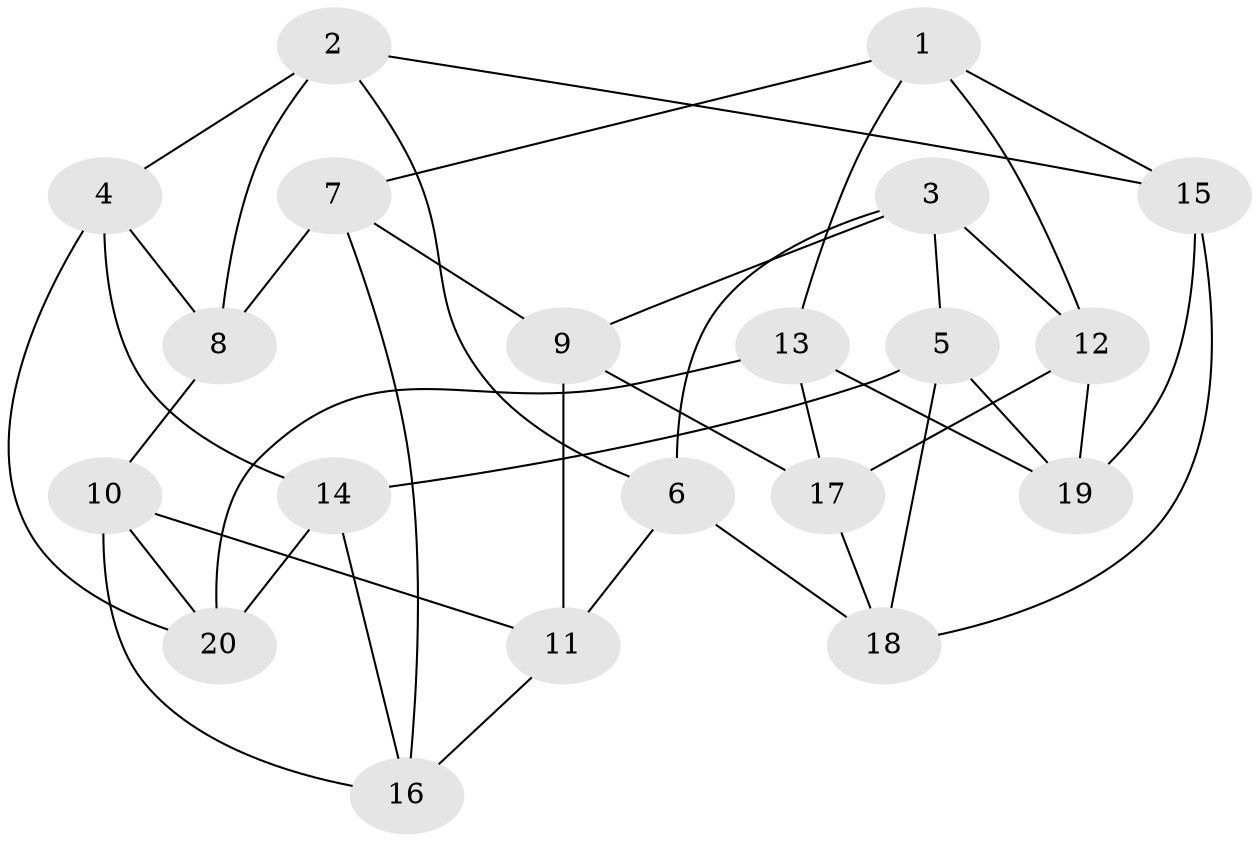 // Generated by graph-tools (version 1.1) at 2025/46/02/15/25 05:46:28]
// undirected, 20 vertices, 40 edges
graph export_dot {
graph [start="1"]
  node [color=gray90,style=filled];
  1;
  2;
  3;
  4;
  5;
  6;
  7;
  8;
  9;
  10;
  11;
  12;
  13;
  14;
  15;
  16;
  17;
  18;
  19;
  20;
  1 -- 7;
  1 -- 13;
  1 -- 15;
  1 -- 12;
  2 -- 15;
  2 -- 4;
  2 -- 8;
  2 -- 6;
  3 -- 6;
  3 -- 9;
  3 -- 5;
  3 -- 12;
  4 -- 8;
  4 -- 20;
  4 -- 14;
  5 -- 19;
  5 -- 14;
  5 -- 18;
  6 -- 11;
  6 -- 18;
  7 -- 16;
  7 -- 8;
  7 -- 9;
  8 -- 10;
  9 -- 11;
  9 -- 17;
  10 -- 20;
  10 -- 11;
  10 -- 16;
  11 -- 16;
  12 -- 17;
  12 -- 19;
  13 -- 19;
  13 -- 17;
  13 -- 20;
  14 -- 16;
  14 -- 20;
  15 -- 18;
  15 -- 19;
  17 -- 18;
}

